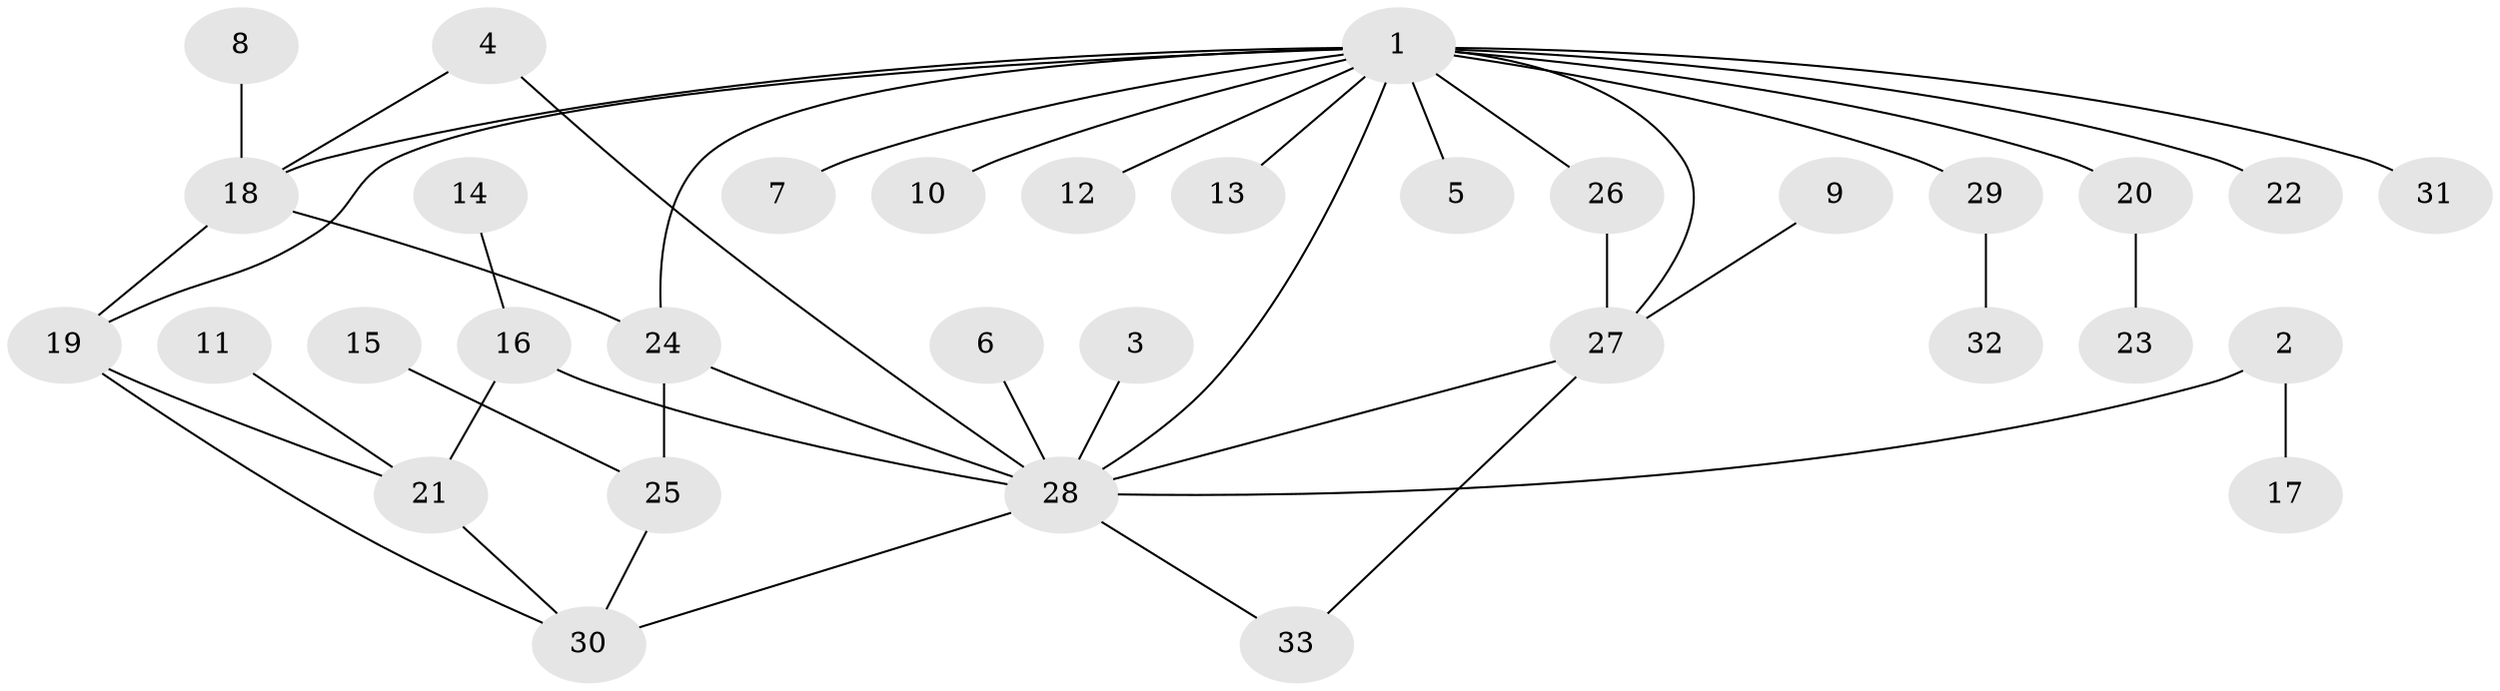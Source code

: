 // original degree distribution, {12: 0.015151515151515152, 2: 0.2878787878787879, 5: 0.045454545454545456, 6: 0.045454545454545456, 7: 0.030303030303030304, 4: 0.045454545454545456, 3: 0.045454545454545456, 11: 0.015151515151515152, 1: 0.4696969696969697}
// Generated by graph-tools (version 1.1) at 2025/26/03/09/25 03:26:38]
// undirected, 33 vertices, 43 edges
graph export_dot {
graph [start="1"]
  node [color=gray90,style=filled];
  1;
  2;
  3;
  4;
  5;
  6;
  7;
  8;
  9;
  10;
  11;
  12;
  13;
  14;
  15;
  16;
  17;
  18;
  19;
  20;
  21;
  22;
  23;
  24;
  25;
  26;
  27;
  28;
  29;
  30;
  31;
  32;
  33;
  1 -- 5 [weight=1.0];
  1 -- 7 [weight=1.0];
  1 -- 10 [weight=1.0];
  1 -- 12 [weight=1.0];
  1 -- 13 [weight=1.0];
  1 -- 18 [weight=2.0];
  1 -- 19 [weight=1.0];
  1 -- 20 [weight=2.0];
  1 -- 22 [weight=1.0];
  1 -- 24 [weight=1.0];
  1 -- 26 [weight=1.0];
  1 -- 27 [weight=1.0];
  1 -- 28 [weight=1.0];
  1 -- 29 [weight=2.0];
  1 -- 31 [weight=1.0];
  2 -- 17 [weight=1.0];
  2 -- 28 [weight=1.0];
  3 -- 28 [weight=1.0];
  4 -- 18 [weight=1.0];
  4 -- 28 [weight=1.0];
  6 -- 28 [weight=1.0];
  8 -- 18 [weight=1.0];
  9 -- 27 [weight=1.0];
  11 -- 21 [weight=1.0];
  14 -- 16 [weight=1.0];
  15 -- 25 [weight=1.0];
  16 -- 21 [weight=1.0];
  16 -- 28 [weight=1.0];
  18 -- 19 [weight=1.0];
  18 -- 24 [weight=1.0];
  19 -- 21 [weight=1.0];
  19 -- 30 [weight=1.0];
  20 -- 23 [weight=1.0];
  21 -- 30 [weight=1.0];
  24 -- 25 [weight=2.0];
  24 -- 28 [weight=1.0];
  25 -- 30 [weight=1.0];
  26 -- 27 [weight=1.0];
  27 -- 28 [weight=1.0];
  27 -- 33 [weight=1.0];
  28 -- 30 [weight=1.0];
  28 -- 33 [weight=1.0];
  29 -- 32 [weight=1.0];
}
